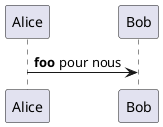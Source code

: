 {
  "sha1": "bru5zbo7utoyz0ozai9y5lcvjgnucku",
  "insertion": {
    "when": "2024-05-30T20:48:22.146Z",
    "user": "plantuml@gmail.com"
  }
}
@startuml
'!preprocessorV2
!function bold($text)
!return "<b>"+ $text +"</b>"
!endfunction

Alice -> Bob : %call_user_func("bold", "foo") pour nous
@enduml
